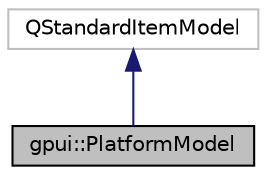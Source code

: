 digraph "gpui::PlatformModel"
{
 // LATEX_PDF_SIZE
  edge [fontname="Helvetica",fontsize="10",labelfontname="Helvetica",labelfontsize="10"];
  node [fontname="Helvetica",fontsize="10",shape=record];
  Node1 [label="gpui::PlatformModel",height=0.2,width=0.4,color="black", fillcolor="grey75", style="filled", fontcolor="black",tooltip="The PlatformModel class."];
  Node2 -> Node1 [dir="back",color="midnightblue",fontsize="10",style="solid",fontname="Helvetica"];
  Node2 [label="QStandardItemModel",height=0.2,width=0.4,color="grey75", fillcolor="white", style="filled",tooltip=" "];
}

